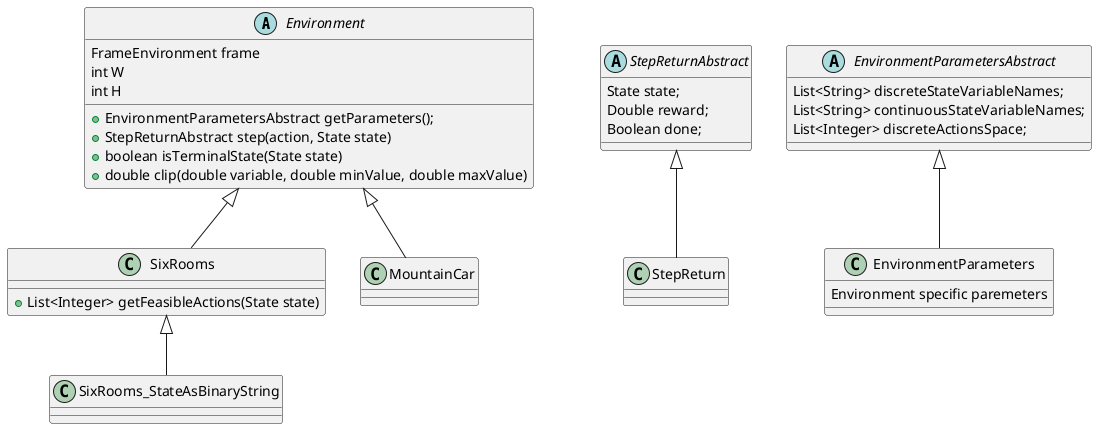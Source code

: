 @startuml
'https://plantuml.com/class-diagram


abstract class Environment {
FrameEnvironment frame
int W
int H
+ EnvironmentParametersAbstract getParameters();
+ StepReturnAbstract step(action, State state)
+ boolean isTerminalState(State state)
+ double clip(double variable, double minValue, double maxValue)
}

abstract class StepReturnAbstract  {
State state;
Double reward;
Boolean done;
 }

 abstract class EnvironmentParametersAbstract  {
 List<String> discreteStateVariableNames;
 List<String> continuousStateVariableNames;
 List<Integer> discreteActionsSpace;
  }


class StepReturn {
}

class EnvironmentParameters {
Environment specific paremeters
}

class SixRooms {
+ List<Integer> getFeasibleActions(State state)
}


class SixRooms_StateAsBinaryString {
}

class MountainCar {
}


Environment  <|-- SixRooms
Environment  <|-- MountainCar

SixRooms  <|-- SixRooms_StateAsBinaryString


StepReturnAbstract  <|-- StepReturn
EnvironmentParametersAbstract  <|-- EnvironmentParameters





@enduml